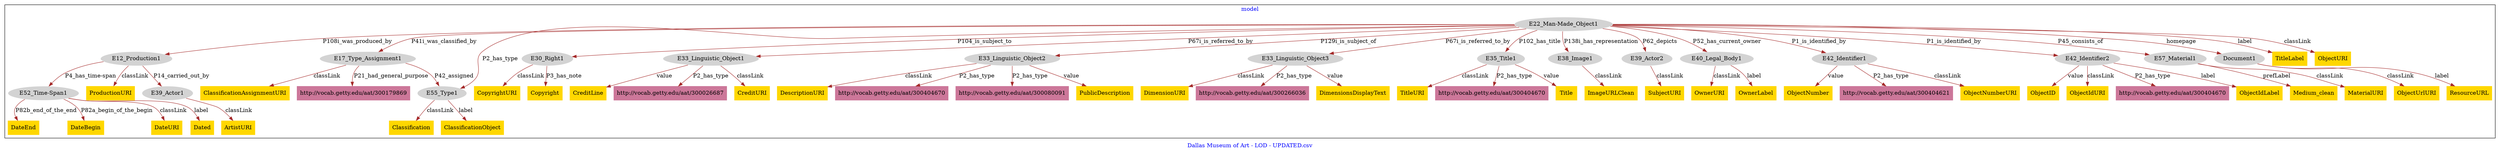 digraph n0 {
fontcolor="blue"
remincross="true"
label="Dallas Museum of Art - LOD - UPDATED.csv"
subgraph cluster {
label="model"
n2[style="filled",color="white",fillcolor="lightgray",label="E12_Production1"];
n3[style="filled",color="white",fillcolor="lightgray",label="E39_Actor1"];
n4[style="filled",color="white",fillcolor="lightgray",label="E52_Time-Span1"];
n5[style="filled",color="white",fillcolor="lightgray",label="E17_Type_Assignment1"];
n6[style="filled",color="white",fillcolor="lightgray",label="E55_Type1"];
n7[style="filled",color="white",fillcolor="lightgray",label="E22_Man-Made_Object1"];
n8[style="filled",color="white",fillcolor="lightgray",label="E30_Right1"];
n9[style="filled",color="white",fillcolor="lightgray",label="E33_Linguistic_Object1"];
n10[style="filled",color="white",fillcolor="lightgray",label="E33_Linguistic_Object2"];
n11[style="filled",color="white",fillcolor="lightgray",label="E33_Linguistic_Object3"];
n12[style="filled",color="white",fillcolor="lightgray",label="E35_Title1"];
n13[style="filled",color="white",fillcolor="lightgray",label="E38_Image1"];
n14[style="filled",color="white",fillcolor="lightgray",label="E39_Actor2"];
n15[style="filled",color="white",fillcolor="lightgray",label="E40_Legal_Body1"];
n16[style="filled",color="white",fillcolor="lightgray",label="E42_Identifier1"];
n17[style="filled",color="white",fillcolor="lightgray",label="E42_Identifier2"];
n18[style="filled",color="white",fillcolor="lightgray",label="E57_Material1"];
n19[style="filled",color="white",fillcolor="lightgray",label="Document1"];
n20[shape="plaintext",style="filled",fillcolor="gold",label="ObjectNumberURI"];
n21[shape="plaintext",style="filled",fillcolor="gold",label="ArtistURI"];
n22[shape="plaintext",style="filled",fillcolor="gold",label="ResourceURL"];
n23[shape="plaintext",style="filled",fillcolor="gold",label="TitleLabel"];
n24[shape="plaintext",style="filled",fillcolor="gold",label="PublicDescription"];
n25[shape="plaintext",style="filled",fillcolor="gold",label="ObjectNumber"];
n26[shape="plaintext",style="filled",fillcolor="gold",label="SubjectURI"];
n27[shape="plaintext",style="filled",fillcolor="gold",label="OwnerLabel"];
n28[shape="plaintext",style="filled",fillcolor="gold",label="DimensionsDisplayText"];
n29[shape="plaintext",style="filled",fillcolor="gold",label="ImageURLClean"];
n30[shape="plaintext",style="filled",fillcolor="gold",label="MaterialURI"];
n31[shape="plaintext",style="filled",fillcolor="gold",label="ProductionURI"];
n32[shape="plaintext",style="filled",fillcolor="gold",label="ObjectIdLabel"];
n33[shape="plaintext",style="filled",fillcolor="gold",label="CreditURI"];
n34[shape="plaintext",style="filled",fillcolor="gold",label="DateURI"];
n35[shape="plaintext",style="filled",fillcolor="gold",label="Copyright"];
n36[shape="plaintext",style="filled",fillcolor="gold",label="ClassificationObject"];
n37[shape="plaintext",style="filled",fillcolor="gold",label="CopyrightURI"];
n38[shape="plaintext",style="filled",fillcolor="gold",label="ObjectID"];
n39[shape="plaintext",style="filled",fillcolor="gold",label="Title"];
n40[shape="plaintext",style="filled",fillcolor="gold",label="OwnerURI"];
n41[shape="plaintext",style="filled",fillcolor="gold",label="Dated"];
n42[shape="plaintext",style="filled",fillcolor="gold",label="ObjectUrlURI"];
n43[shape="plaintext",style="filled",fillcolor="gold",label="DateEnd"];
n44[shape="plaintext",style="filled",fillcolor="gold",label="ClassificationAssignmentURI"];
n45[shape="plaintext",style="filled",fillcolor="gold",label="DateBegin"];
n46[shape="plaintext",style="filled",fillcolor="gold",label="Classification"];
n47[shape="plaintext",style="filled",fillcolor="gold",label="CreditLine"];
n48[shape="plaintext",style="filled",fillcolor="gold",label="TitleURI"];
n49[shape="plaintext",style="filled",fillcolor="gold",label="Medium_clean"];
n50[shape="plaintext",style="filled",fillcolor="gold",label="ObjectURI"];
n51[shape="plaintext",style="filled",fillcolor="gold",label="DimensionURI"];
n52[shape="plaintext",style="filled",fillcolor="gold",label="ObjectIdURI"];
n53[shape="plaintext",style="filled",fillcolor="gold",label="DescriptionURI"];
n54[shape="plaintext",style="filled",fillcolor="#CC7799",label="http://vocab.getty.edu/aat/300026687"];
n55[shape="plaintext",style="filled",fillcolor="#CC7799",label="http://vocab.getty.edu/aat/300404670"];
n56[shape="plaintext",style="filled",fillcolor="#CC7799",label="http://vocab.getty.edu/aat/300179869"];
n57[shape="plaintext",style="filled",fillcolor="#CC7799",label="http://vocab.getty.edu/aat/300404670"];
n58[shape="plaintext",style="filled",fillcolor="#CC7799",label="http://vocab.getty.edu/aat/300080091"];
n59[shape="plaintext",style="filled",fillcolor="#CC7799",label="http://vocab.getty.edu/aat/300404621"];
n60[shape="plaintext",style="filled",fillcolor="#CC7799",label="http://vocab.getty.edu/aat/300266036"];
n61[shape="plaintext",style="filled",fillcolor="#CC7799",label="http://vocab.getty.edu/aat/300404670"];
}
n2 -> n3[color="brown",fontcolor="black",label="P14_carried_out_by"]
n2 -> n4[color="brown",fontcolor="black",label="P4_has_time-span"]
n5 -> n6[color="brown",fontcolor="black",label="P42_assigned"]
n7 -> n2[color="brown",fontcolor="black",label="P108i_was_produced_by"]
n7 -> n5[color="brown",fontcolor="black",label="P41i_was_classified_by"]
n7 -> n8[color="brown",fontcolor="black",label="P104_is_subject_to"]
n7 -> n9[color="brown",fontcolor="black",label="P67i_is_referred_to_by"]
n7 -> n10[color="brown",fontcolor="black",label="P129i_is_subject_of"]
n7 -> n11[color="brown",fontcolor="black",label="P67i_is_referred_to_by"]
n7 -> n12[color="brown",fontcolor="black",label="P102_has_title"]
n7 -> n13[color="brown",fontcolor="black",label="P138i_has_representation"]
n7 -> n14[color="brown",fontcolor="black",label="P62_depicts"]
n7 -> n15[color="brown",fontcolor="black",label="P52_has_current_owner"]
n7 -> n16[color="brown",fontcolor="black",label="P1_is_identified_by"]
n7 -> n17[color="brown",fontcolor="black",label="P1_is_identified_by"]
n7 -> n18[color="brown",fontcolor="black",label="P45_consists_of"]
n7 -> n19[color="brown",fontcolor="black",label="homepage"]
n16 -> n20[color="brown",fontcolor="black",label="classLink"]
n3 -> n21[color="brown",fontcolor="black",label="classLink"]
n19 -> n22[color="brown",fontcolor="black",label="label"]
n7 -> n23[color="brown",fontcolor="black",label="label"]
n10 -> n24[color="brown",fontcolor="black",label="value"]
n16 -> n25[color="brown",fontcolor="black",label="value"]
n14 -> n26[color="brown",fontcolor="black",label="classLink"]
n15 -> n27[color="brown",fontcolor="black",label="label"]
n11 -> n28[color="brown",fontcolor="black",label="value"]
n13 -> n29[color="brown",fontcolor="black",label="classLink"]
n18 -> n30[color="brown",fontcolor="black",label="classLink"]
n2 -> n31[color="brown",fontcolor="black",label="classLink"]
n17 -> n32[color="brown",fontcolor="black",label="label"]
n9 -> n33[color="brown",fontcolor="black",label="classLink"]
n4 -> n34[color="brown",fontcolor="black",label="classLink"]
n8 -> n35[color="brown",fontcolor="black",label="P3_has_note"]
n6 -> n36[color="brown",fontcolor="black",label="label"]
n8 -> n37[color="brown",fontcolor="black",label="classLink"]
n17 -> n38[color="brown",fontcolor="black",label="value"]
n12 -> n39[color="brown",fontcolor="black",label="value"]
n15 -> n40[color="brown",fontcolor="black",label="classLink"]
n4 -> n41[color="brown",fontcolor="black",label="label"]
n19 -> n42[color="brown",fontcolor="black",label="classLink"]
n4 -> n43[color="brown",fontcolor="black",label="P82b_end_of_the_end"]
n5 -> n44[color="brown",fontcolor="black",label="classLink"]
n4 -> n45[color="brown",fontcolor="black",label="P82a_begin_of_the_begin"]
n6 -> n46[color="brown",fontcolor="black",label="classLink"]
n9 -> n47[color="brown",fontcolor="black",label="value"]
n12 -> n48[color="brown",fontcolor="black",label="classLink"]
n18 -> n49[color="brown",fontcolor="black",label="prefLabel"]
n7 -> n50[color="brown",fontcolor="black",label="classLink"]
n11 -> n51[color="brown",fontcolor="black",label="classLink"]
n17 -> n52[color="brown",fontcolor="black",label="classLink"]
n10 -> n53[color="brown",fontcolor="black",label="classLink"]
n9 -> n54[color="brown",fontcolor="black",label="P2_has_type"]
n10 -> n55[color="brown",fontcolor="black",label="P2_has_type"]
n5 -> n56[color="brown",fontcolor="black",label="P21_had_general_purpose"]
n12 -> n57[color="brown",fontcolor="black",label="P2_has_type"]
n10 -> n58[color="brown",fontcolor="black",label="P2_has_type"]
n7 -> n6[color="brown",fontcolor="black",label="P2_has_type"]
n16 -> n59[color="brown",fontcolor="black",label="P2_has_type"]
n11 -> n60[color="brown",fontcolor="black",label="P2_has_type"]
n17 -> n61[color="brown",fontcolor="black",label="P2_has_type"]
}
